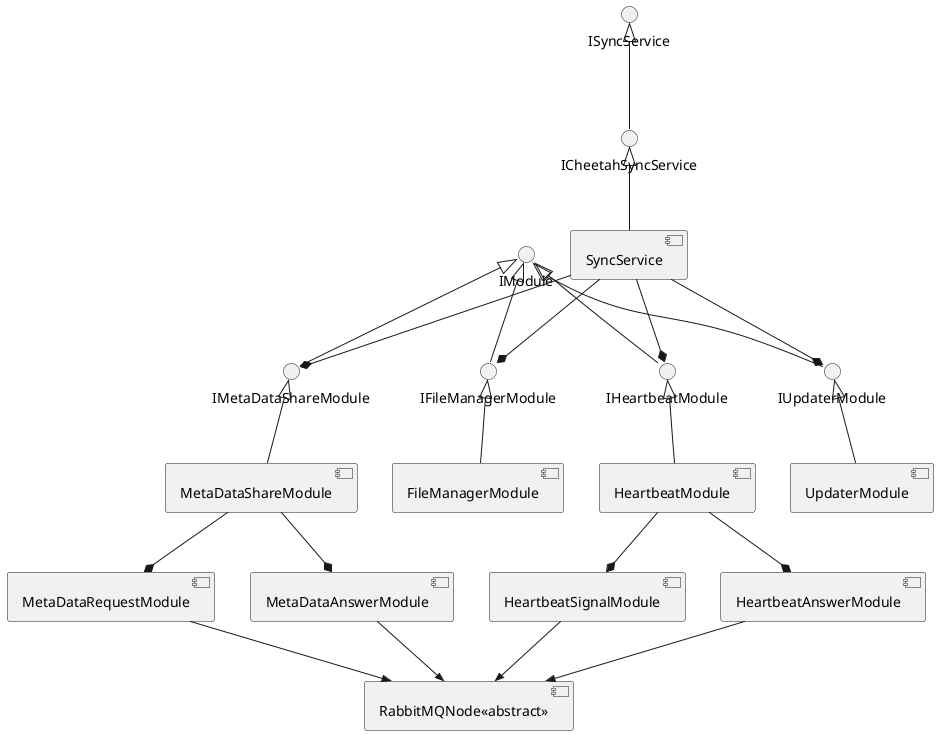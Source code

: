 @startuml

interface ISyncService
interface ICheetahSyncService

[SyncService]

ISyncService <|-- ICheetahSyncService
ICheetahSyncService <|-- SyncService

interface IModule
interface IMetaDataShareModule
interface IHeartbeatModule
interface IFileManagerModule
interface IUpdaterModule

[MetaDataShareModule]
[HeartbeatModule]
[FileManagerModule]
[UpdaterModule]

IModule -[hidden] SyncService
IMetaDataShareModule --|> IModule
IHeartbeatModule --|> IModule
IFileManagerModule --|> IModule
IUpdaterModule --|> IModule

IMetaDataShareModule <|-- MetaDataShareModule
IHeartbeatModule <|-- HeartbeatModule
IFileManagerModule <|-- FileManagerModule
IUpdaterModule <|-- UpdaterModule

FileManagerModule -[hidden] HeartbeatModule

SyncService --* IMetaDataShareModule
SyncService --* IHeartbeatModule
SyncService --* IFileManagerModule
SyncService --* IUpdaterModule

[HeartbeatSignalModule]
[HeartbeatAnswerModule]
[MetaDataRequestModule]
[MetaDataAnswerModule]

HeartbeatModule --* HeartbeatSignalModule
HeartbeatModule --* HeartbeatAnswerModule
MetaDataShareModule --* MetaDataRequestModule
MetaDataShareModule --* MetaDataAnswerModule

[RabbitMQNode<<abstract>>] as RabbitMQNode

HeartbeatSignalModule -->> RabbitMQNode
HeartbeatAnswerModule -->> RabbitMQNode
MetaDataRequestModule -->> RabbitMQNode
MetaDataAnswerModule -->> RabbitMQNode

@enduml